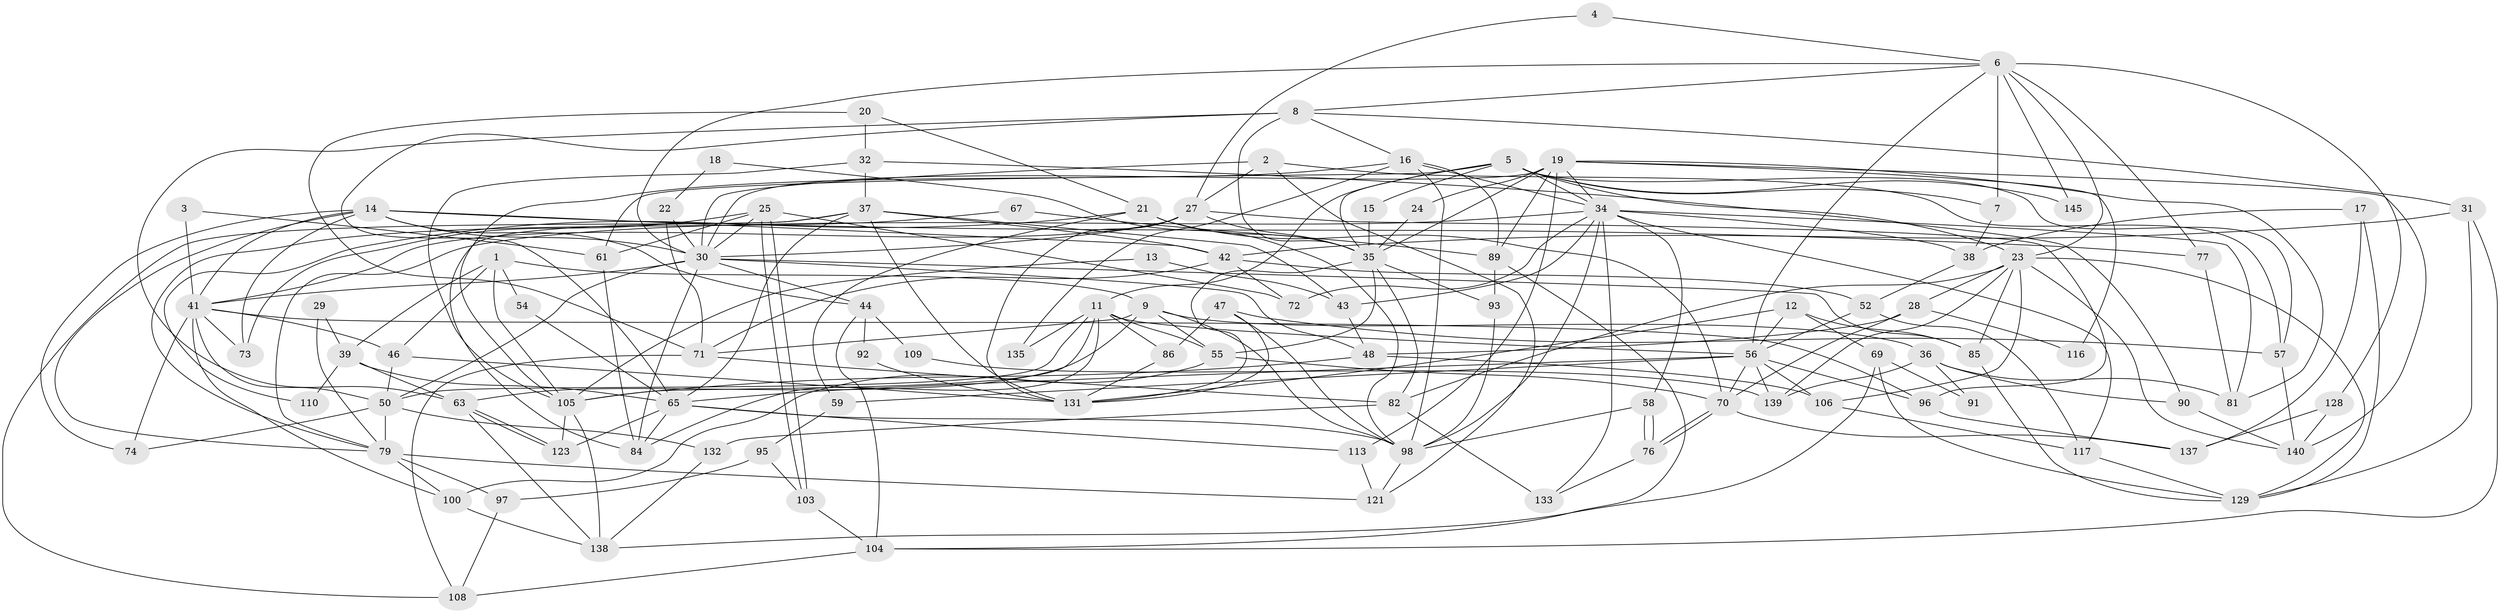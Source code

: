 // original degree distribution, {5: 0.23129251700680273, 4: 0.23809523809523808, 2: 0.14285714285714285, 7: 0.027210884353741496, 3: 0.2585034013605442, 6: 0.08843537414965986, 8: 0.013605442176870748}
// Generated by graph-tools (version 1.1) at 2025/18/03/04/25 18:18:46]
// undirected, 102 vertices, 243 edges
graph export_dot {
graph [start="1"]
  node [color=gray90,style=filled];
  1;
  2;
  3;
  4;
  5 [super="+66"];
  6 [super="+127"];
  7;
  8 [super="+134+10"];
  9 [super="+126"];
  11 [super="+33"];
  12;
  13;
  14 [super="+114+122"];
  15;
  16 [super="+142"];
  17;
  18;
  19 [super="+49+101"];
  20;
  21 [super="+40"];
  22;
  23 [super="+26+78"];
  24;
  25;
  27 [super="+64"];
  28;
  29;
  30 [super="+136+120+88"];
  31 [super="+68"];
  32;
  34 [super="+51"];
  35 [super="+53+111"];
  36;
  37 [super="+62"];
  38 [super="+119"];
  39;
  41 [super="+80+45"];
  42;
  43 [super="+115"];
  44;
  46;
  47;
  48;
  50;
  52;
  54;
  55;
  56 [super="+118"];
  57 [super="+144"];
  58;
  59;
  61;
  63;
  65 [super="+75"];
  67;
  69;
  70 [super="+130"];
  71 [super="+146"];
  72;
  73;
  74;
  76;
  77;
  79 [super="+94+87"];
  81;
  82 [super="+83"];
  84;
  85;
  86;
  89;
  90;
  91;
  92;
  93 [super="+125"];
  95;
  96;
  97;
  98 [super="+99"];
  100;
  103;
  104 [super="+124"];
  105 [super="+107"];
  106;
  108;
  109;
  110;
  113;
  116;
  117;
  121;
  123;
  128;
  129;
  131 [super="+143"];
  132;
  133;
  135;
  137;
  138;
  139;
  140;
  145;
  1 -- 46;
  1 -- 39;
  1 -- 54;
  1 -- 105;
  1 -- 9;
  2 -- 121;
  2 -- 57;
  2 -- 27;
  2 -- 30;
  3 -- 61;
  3 -- 41;
  4 -- 6;
  4 -- 27;
  5 -- 11;
  5 -- 7;
  5 -- 15;
  5 -- 145;
  5 -- 57;
  5 -- 61;
  5 -- 35;
  5 -- 23;
  5 -- 34;
  6 -- 56;
  6 -- 128;
  6 -- 145;
  6 -- 7;
  6 -- 77;
  6 -- 23;
  6 -- 8;
  6 -- 30;
  7 -- 38;
  8 -- 63;
  8 -- 65;
  8 -- 31;
  8 -- 16;
  8 -- 35;
  9 -- 55;
  9 -- 36;
  9 -- 98;
  9 -- 71;
  9 -- 63;
  11 -- 86;
  11 -- 84;
  11 -- 50;
  11 -- 105;
  11 -- 135;
  11 -- 56;
  11 -- 55;
  12 -- 69;
  12 -- 56;
  12 -- 85;
  12 -- 131;
  13 -- 43;
  13 -- 105;
  14 -- 73;
  14 -- 42;
  14 -- 44;
  14 -- 77;
  14 -- 30 [weight=2];
  14 -- 74;
  14 -- 79;
  14 -- 41;
  15 -- 35;
  16 -- 89;
  16 -- 105;
  16 -- 98;
  16 -- 135;
  16 -- 34;
  17 -- 137;
  17 -- 129;
  17 -- 38;
  18 -- 98;
  18 -- 22;
  19 -- 81;
  19 -- 89;
  19 -- 116;
  19 -- 24 [weight=2];
  19 -- 35;
  19 -- 140;
  19 -- 113;
  19 -- 30;
  19 -- 34;
  20 -- 32;
  20 -- 21;
  20 -- 71;
  21 -- 35;
  21 -- 70;
  21 -- 59;
  21 -- 110;
  22 -- 71;
  22 -- 30;
  23 -- 139;
  23 -- 129;
  23 -- 82;
  23 -- 85;
  23 -- 140;
  23 -- 28;
  23 -- 106;
  24 -- 35;
  25 -- 103;
  25 -- 103;
  25 -- 72;
  25 -- 61;
  25 -- 73;
  25 -- 30;
  27 -- 96;
  27 -- 41;
  27 -- 35;
  27 -- 30;
  27 -- 131;
  28 -- 70;
  28 -- 48;
  28 -- 116;
  29 -- 39;
  29 -- 79;
  30 -- 50;
  30 -- 44;
  30 -- 48;
  30 -- 84;
  30 -- 85;
  30 -- 41;
  31 -- 129;
  31 -- 104;
  31 -- 42;
  32 -- 90;
  32 -- 105;
  32 -- 37;
  34 -- 98;
  34 -- 38;
  34 -- 133;
  34 -- 72;
  34 -- 43;
  34 -- 79;
  34 -- 81;
  34 -- 117;
  34 -- 58;
  35 -- 82;
  35 -- 55;
  35 -- 93;
  35 -- 131;
  36 -- 81;
  36 -- 90;
  36 -- 91;
  36 -- 139;
  37 -- 43;
  37 -- 84;
  37 -- 65;
  37 -- 42;
  37 -- 108;
  37 -- 131;
  38 -- 52;
  39 -- 63;
  39 -- 110;
  39 -- 65;
  41 -- 100;
  41 -- 46;
  41 -- 73;
  41 -- 74;
  41 -- 96;
  41 -- 50;
  42 -- 52;
  42 -- 71;
  42 -- 72;
  43 -- 48;
  44 -- 92;
  44 -- 109;
  44 -- 104;
  46 -- 50;
  46 -- 131;
  47 -- 131;
  47 -- 86;
  47 -- 98;
  47 -- 57;
  48 -- 106;
  48 -- 105;
  50 -- 74;
  50 -- 132;
  50 -- 79;
  52 -- 117;
  52 -- 56;
  54 -- 65;
  55 -- 100;
  55 -- 70;
  56 -- 96;
  56 -- 59;
  56 -- 106;
  56 -- 139;
  56 -- 70;
  56 -- 65;
  57 -- 140;
  58 -- 76;
  58 -- 76;
  58 -- 98;
  59 -- 95;
  61 -- 84;
  63 -- 138;
  63 -- 123;
  63 -- 123;
  65 -- 123;
  65 -- 113;
  65 -- 98;
  65 -- 84;
  67 -- 79;
  67 -- 89;
  69 -- 138;
  69 -- 129;
  69 -- 91;
  70 -- 76 [weight=2];
  70 -- 76;
  70 -- 137;
  71 -- 82;
  71 -- 108;
  76 -- 133;
  77 -- 81;
  79 -- 100 [weight=2];
  79 -- 121;
  79 -- 97;
  82 -- 133 [weight=2];
  82 -- 132;
  85 -- 129;
  86 -- 131;
  89 -- 93;
  89 -- 104;
  90 -- 140;
  92 -- 131;
  93 -- 98;
  95 -- 103;
  95 -- 97;
  96 -- 137;
  97 -- 108;
  98 -- 121;
  100 -- 138;
  103 -- 104;
  104 -- 108;
  105 -- 138;
  105 -- 123;
  106 -- 117;
  109 -- 139;
  113 -- 121;
  117 -- 129;
  128 -- 137;
  128 -- 140;
  132 -- 138;
}
